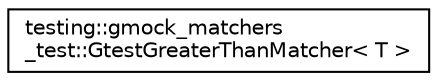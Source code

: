 digraph "Иерархия классов. Графический вид."
{
 // LATEX_PDF_SIZE
  edge [fontname="Helvetica",fontsize="10",labelfontname="Helvetica",labelfontsize="10"];
  node [fontname="Helvetica",fontsize="10",shape=record];
  rankdir="LR";
  Node0 [label="testing::gmock_matchers\l_test::GtestGreaterThanMatcher\< T \>",height=0.2,width=0.4,color="black", fillcolor="white", style="filled",URL="$structtesting_1_1gmock__matchers__test_1_1GtestGreaterThanMatcher.html",tooltip=" "];
}
